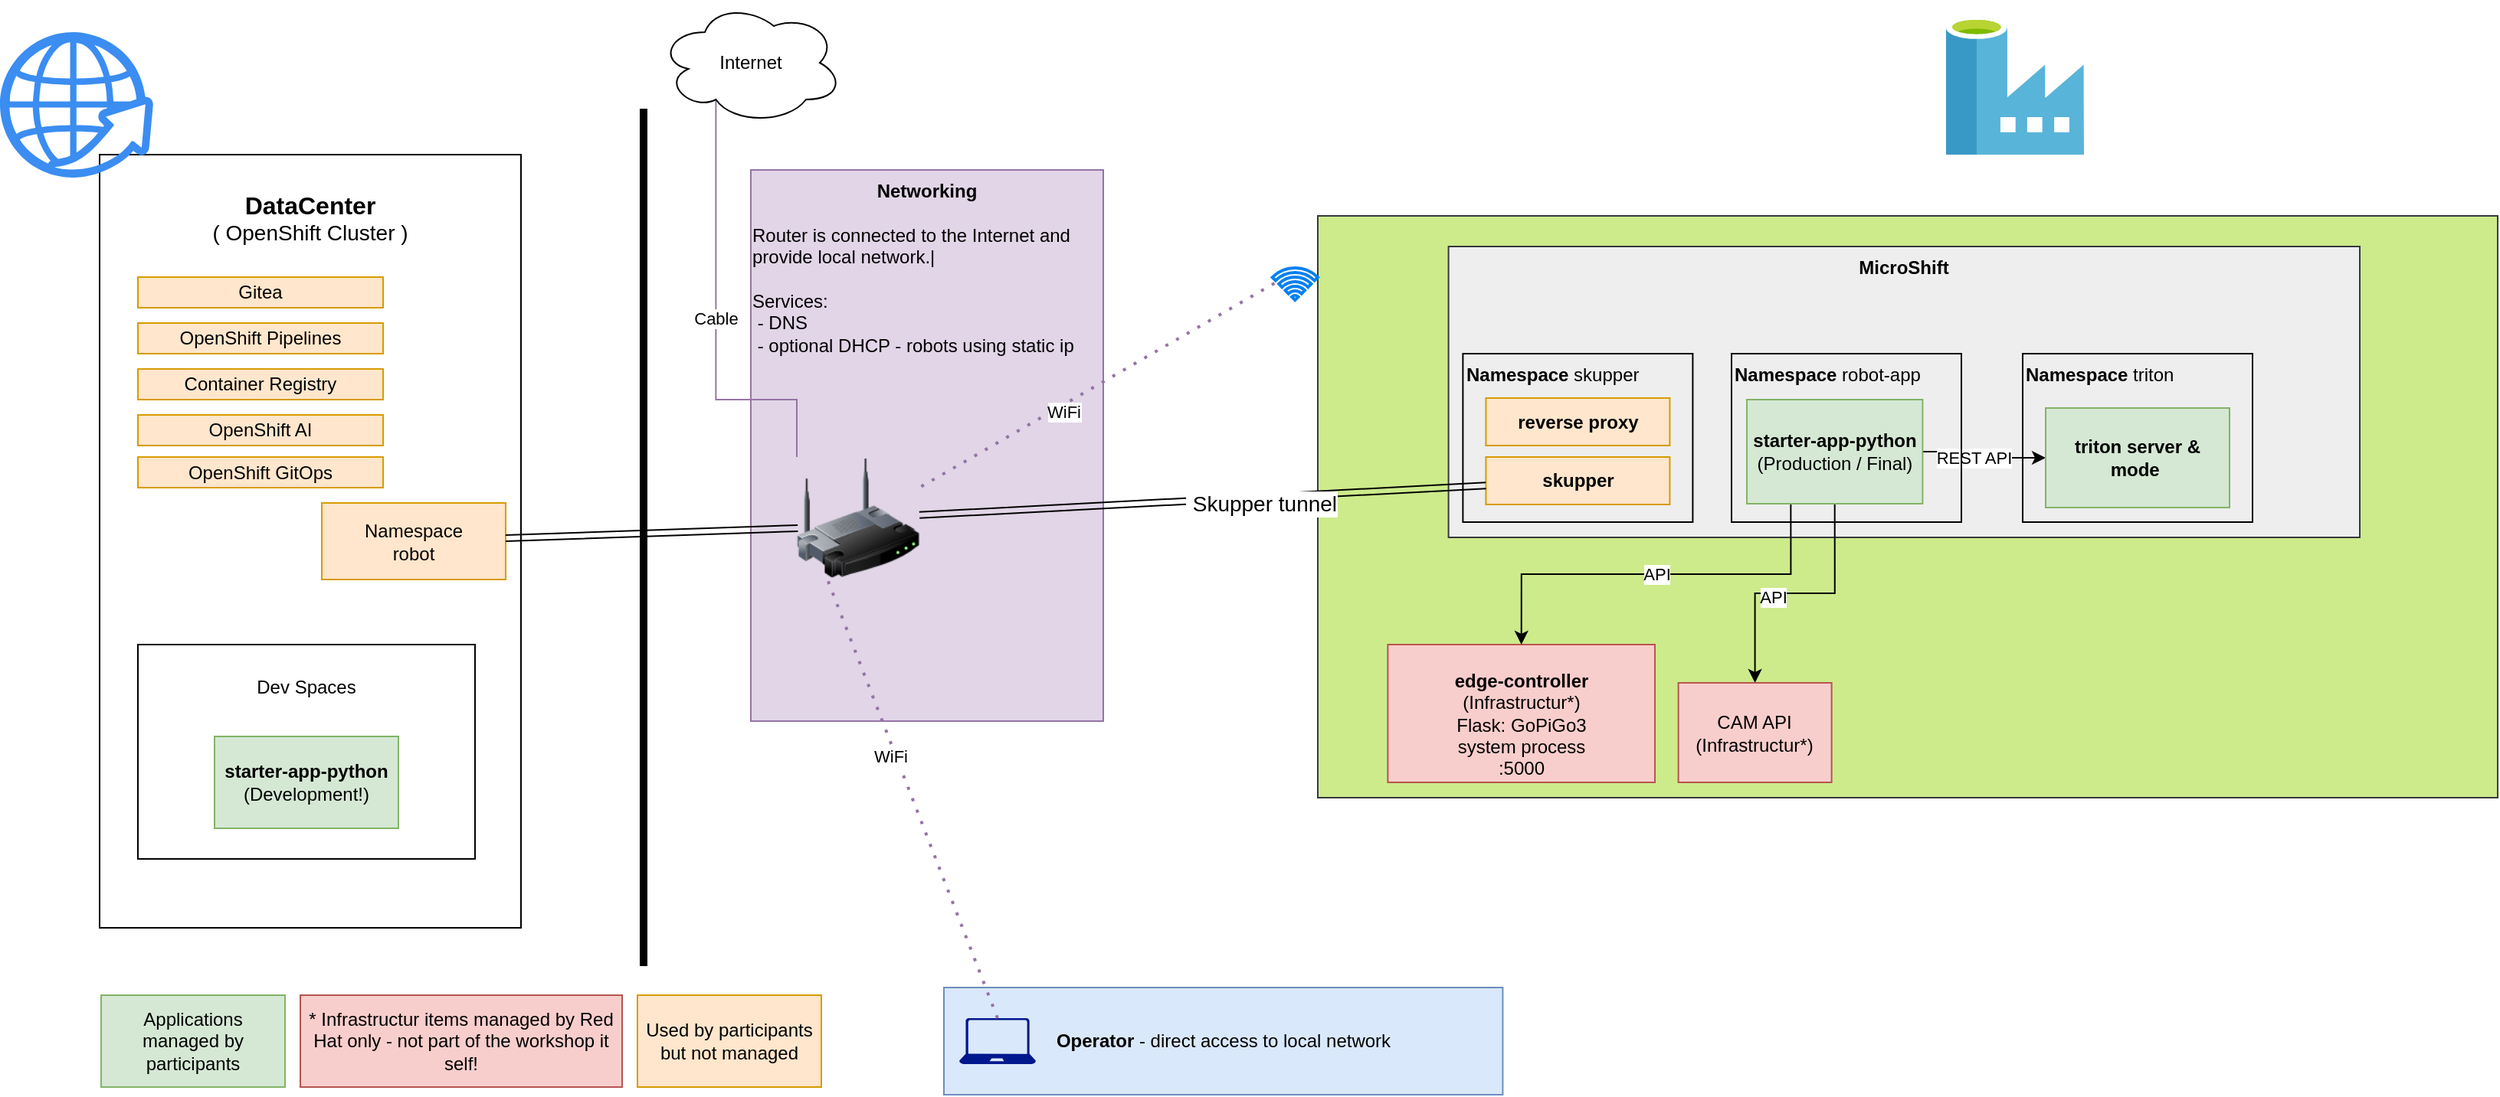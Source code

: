 <mxfile version="26.1.1">
  <diagram name="Page-1" id="Q07v23xAye6RxvADJUx6">
    <mxGraphModel dx="2050" dy="1190" grid="1" gridSize="10" guides="1" tooltips="1" connect="1" arrows="1" fold="1" page="1" pageScale="1" pageWidth="1169" pageHeight="827" math="0" shadow="0">
      <root>
        <mxCell id="0" />
        <mxCell id="1" parent="0" />
        <mxCell id="2NCrSsslIywnJmTF8YJs-2" value="" style="rounded=0;whiteSpace=wrap;html=1;fillColor=#cdeb8b;strokeColor=#36393d;" vertex="1" parent="1">
          <mxGeometry x="880" y="150" width="770" height="380" as="geometry" />
        </mxCell>
        <mxCell id="3bambesY4lkLLAI-RDyX-18" value="&lt;b&gt;Operator&lt;/b&gt; - direct access to local network" style="text;html=1;strokeColor=#6c8ebf;fillColor=#dae8fc;align=center;verticalAlign=middle;whiteSpace=wrap;rounded=0;" parent="1" vertex="1">
          <mxGeometry x="636" y="654" width="364.7" height="70" as="geometry" />
        </mxCell>
        <mxCell id="3bambesY4lkLLAI-RDyX-14" value="&lt;div&gt;&lt;div align=&quot;center&quot;&gt;&lt;b&gt;Networking&lt;/b&gt;&lt;br&gt;&lt;/div&gt;&lt;br&gt;&lt;div align=&quot;left&quot;&gt;Router is connected to the Internet and provide local network.|&lt;br&gt;&lt;br&gt;Services:&lt;/div&gt;&lt;div align=&quot;left&quot;&gt;&amp;nbsp;- DNS&lt;/div&gt;&lt;div align=&quot;left&quot;&gt;&amp;nbsp;- optional DHCP - robots using static ip&lt;br&gt;&lt;/div&gt;&lt;/div&gt;" style="text;html=1;strokeColor=#9673a6;fillColor=#e1d5e7;align=center;verticalAlign=top;whiteSpace=wrap;rounded=0;horizontal=1;" parent="1" vertex="1">
          <mxGeometry x="510" y="120" width="230" height="360" as="geometry" />
        </mxCell>
        <mxCell id="Y7x5n66CxU2vdpoZQT9u-1" value="&lt;div align=&quot;center&quot;&gt;&lt;font style=&quot;font-size: 14px;&quot;&gt;&lt;b&gt;&lt;br&gt;&lt;/b&gt;&lt;/font&gt;&lt;/div&gt;&lt;div style=&quot;font-size: 16px;&quot; align=&quot;center&quot;&gt;&lt;font style=&quot;font-size: 16px;&quot;&gt;&lt;b&gt;DataCenter&lt;/b&gt;&lt;/font&gt;&lt;/div&gt;&lt;div style=&quot;font-size: 14px;&quot; align=&quot;center&quot;&gt;&lt;font style=&quot;font-size: 14px;&quot;&gt;&lt;span style=&quot;&quot;&gt;( OpenShift Cluster )&lt;/span&gt;&lt;font style=&quot;font-size: 14px;&quot;&gt;&lt;br&gt;&lt;/font&gt;&lt;/font&gt;&lt;/div&gt;" style="rounded=0;whiteSpace=wrap;html=1;align=center;verticalAlign=top;" parent="1" vertex="1">
          <mxGeometry x="85" y="110" width="275" height="505" as="geometry" />
        </mxCell>
        <mxCell id="Y7x5n66CxU2vdpoZQT9u-2" value="" style="sketch=0;html=1;aspect=fixed;strokeColor=none;shadow=0;fillColor=#3B8DF1;verticalAlign=top;labelPosition=center;verticalLabelPosition=bottom;shape=mxgraph.gcp2.globe_world" parent="1" vertex="1">
          <mxGeometry x="20" y="30" width="100" height="95" as="geometry" />
        </mxCell>
        <mxCell id="Y7x5n66CxU2vdpoZQT9u-3" value="" style="endArrow=none;html=1;rounded=0;strokeWidth=5;" parent="1" edge="1">
          <mxGeometry width="50" height="50" relative="1" as="geometry">
            <mxPoint x="440" y="640" as="sourcePoint" />
            <mxPoint x="440" y="80" as="targetPoint" />
          </mxGeometry>
        </mxCell>
        <mxCell id="Y7x5n66CxU2vdpoZQT9u-7" value="Namespace&lt;br&gt;robot" style="rounded=0;whiteSpace=wrap;html=1;fillColor=#ffe6cc;strokeColor=#d79b00;" parent="1" vertex="1">
          <mxGeometry x="230" y="337.5" width="120" height="50" as="geometry" />
        </mxCell>
        <mxCell id="Y7x5n66CxU2vdpoZQT9u-9" value="" style="shape=image;html=1;verticalAlign=top;verticalLabelPosition=bottom;labelBackgroundColor=#ffffff;imageAspect=0;aspect=fixed;image=https://cdn1.iconfinder.com/data/icons/unicons-line-vol-5/24/robot-128.png" parent="1" vertex="1">
          <mxGeometry x="890" y="160" width="69" height="69" as="geometry" />
        </mxCell>
        <mxCell id="Y7x5n66CxU2vdpoZQT9u-14" value="&lt;div&gt;&lt;br&gt;&lt;/div&gt;&lt;div&gt;&lt;b&gt;edge-controller&lt;/b&gt;&lt;br&gt;&lt;/div&gt;(Infrastructur*)&lt;div&gt;Flask: GoPiGo3 &lt;br&gt;&lt;/div&gt;&lt;div&gt;system process&lt;/div&gt;&lt;div&gt;:5000&lt;br&gt;&lt;/div&gt;" style="rounded=0;whiteSpace=wrap;html=1;fillColor=#f8cecc;strokeColor=#b85450;" parent="1" vertex="1">
          <mxGeometry x="925.7" y="430" width="174.3" height="90" as="geometry" />
        </mxCell>
        <mxCell id="4Dibi0irPK0UU5uyRhIs-9" value="&lt;b&gt;MicroShift&lt;/b&gt;" style="rounded=0;whiteSpace=wrap;html=1;verticalAlign=top;fillColor=#eeeeee;strokeColor=#36393d;" parent="1" vertex="1">
          <mxGeometry x="965.3" y="170" width="594.7" height="190" as="geometry" />
        </mxCell>
        <mxCell id="4Dibi0irPK0UU5uyRhIs-18" style="edgeStyle=orthogonalEdgeStyle;rounded=0;orthogonalLoop=1;jettySize=auto;html=1;exitX=1;exitY=0.5;exitDx=0;exitDy=0;" parent="1" source="Y7x5n66CxU2vdpoZQT9u-15" target="aIdql1TslKtJQBLzpVFt-9" edge="1">
          <mxGeometry relative="1" as="geometry">
            <mxPoint x="1264" y="590.5" as="targetPoint" />
          </mxGeometry>
        </mxCell>
        <mxCell id="4Dibi0irPK0UU5uyRhIs-19" value="REST API" style="edgeLabel;html=1;align=center;verticalAlign=middle;resizable=0;points=[];" parent="4Dibi0irPK0UU5uyRhIs-18" vertex="1" connectable="0">
          <mxGeometry x="-0.217" y="-3" relative="1" as="geometry">
            <mxPoint y="1" as="offset" />
          </mxGeometry>
        </mxCell>
        <mxCell id="4Dibi0irPK0UU5uyRhIs-21" value="API" style="edgeStyle=orthogonalEdgeStyle;rounded=0;orthogonalLoop=1;jettySize=auto;html=1;exitX=0.25;exitY=1;exitDx=0;exitDy=0;entryX=0.5;entryY=0;entryDx=0;entryDy=0;endArrow=classic;endFill=1;startArrow=none;startFill=0;" parent="1" source="Y7x5n66CxU2vdpoZQT9u-15" target="Y7x5n66CxU2vdpoZQT9u-14" edge="1">
          <mxGeometry relative="1" as="geometry">
            <mxPoint x="891" y="645" as="targetPoint" />
          </mxGeometry>
        </mxCell>
        <mxCell id="4Dibi0irPK0UU5uyRhIs-23" style="edgeStyle=orthogonalEdgeStyle;rounded=0;orthogonalLoop=1;jettySize=auto;html=1;exitX=0.5;exitY=1;exitDx=0;exitDy=0;entryX=0.5;entryY=0;entryDx=0;entryDy=0;" parent="1" source="Y7x5n66CxU2vdpoZQT9u-15" target="4Dibi0irPK0UU5uyRhIs-22" edge="1">
          <mxGeometry relative="1" as="geometry" />
        </mxCell>
        <mxCell id="4Dibi0irPK0UU5uyRhIs-24" value="API" style="edgeLabel;html=1;align=center;verticalAlign=middle;resizable=0;points=[];" parent="4Dibi0irPK0UU5uyRhIs-23" vertex="1" connectable="0">
          <mxGeometry x="0.17" y="2" relative="1" as="geometry">
            <mxPoint as="offset" />
          </mxGeometry>
        </mxCell>
        <mxCell id="4Dibi0irPK0UU5uyRhIs-7" value="&lt;br&gt;Dev Spaces" style="rounded=0;whiteSpace=wrap;html=1;verticalAlign=top;" parent="1" vertex="1">
          <mxGeometry x="110" y="430" width="220" height="140" as="geometry" />
        </mxCell>
        <mxCell id="4Dibi0irPK0UU5uyRhIs-2" value="&lt;div&gt;&lt;b&gt;starter-app-python&lt;/b&gt;&lt;/div&gt;(Development!)" style="rounded=0;whiteSpace=wrap;html=1;fillColor=#d5e8d4;strokeColor=#82b366;" parent="1" vertex="1">
          <mxGeometry x="160" y="490" width="120" height="60" as="geometry" />
        </mxCell>
        <mxCell id="4Dibi0irPK0UU5uyRhIs-11" value="Gitea" style="rounded=0;whiteSpace=wrap;html=1;fillColor=#ffe6cc;strokeColor=#d79b00;" parent="1" vertex="1">
          <mxGeometry x="110" y="190" width="160" height="20" as="geometry" />
        </mxCell>
        <mxCell id="4Dibi0irPK0UU5uyRhIs-12" value="&lt;div&gt;OpenShift&amp;nbsp;&lt;span style=&quot;background-color: initial;&quot;&gt;Pipelines&lt;/span&gt;&lt;/div&gt;" style="rounded=0;whiteSpace=wrap;html=1;fillColor=#ffe6cc;strokeColor=#d79b00;" parent="1" vertex="1">
          <mxGeometry x="110" y="220" width="160" height="20" as="geometry" />
        </mxCell>
        <mxCell id="4Dibi0irPK0UU5uyRhIs-14" value="&lt;div&gt;Container&amp;nbsp;&lt;span style=&quot;background-color: initial;&quot;&gt;Registry&lt;/span&gt;&lt;/div&gt;" style="rounded=0;whiteSpace=wrap;html=1;fillColor=#ffe6cc;strokeColor=#d79b00;" parent="1" vertex="1">
          <mxGeometry x="110" y="250" width="160" height="20" as="geometry" />
        </mxCell>
        <mxCell id="4Dibi0irPK0UU5uyRhIs-15" value="" style="image;sketch=0;aspect=fixed;html=1;points=[];align=center;fontSize=12;image=img/lib/mscae/Data_Factory.svg;" parent="1" vertex="1">
          <mxGeometry x="1290" y="20" width="90" height="90" as="geometry" />
        </mxCell>
        <mxCell id="4Dibi0irPK0UU5uyRhIs-22" value="&lt;div&gt;CAM API&lt;/div&gt;&lt;div&gt;(Infrastructur*)&lt;br&gt;&lt;/div&gt;" style="rounded=0;whiteSpace=wrap;html=1;fillColor=#f8cecc;strokeColor=#b85450;" parent="1" vertex="1">
          <mxGeometry x="1115.3" y="455" width="100" height="65" as="geometry" />
        </mxCell>
        <mxCell id="4Dibi0irPK0UU5uyRhIs-26" value="Applications managed by participants" style="rounded=0;whiteSpace=wrap;html=1;fillColor=#d5e8d4;strokeColor=#82b366;" parent="1" vertex="1">
          <mxGeometry x="86" y="659" width="120" height="60" as="geometry" />
        </mxCell>
        <mxCell id="4Dibi0irPK0UU5uyRhIs-28" value="* Infrastructur items managed by Red Hat only - not part of the workshop it self!" style="rounded=0;whiteSpace=wrap;html=1;fillColor=#f8cecc;strokeColor=#b85450;" parent="1" vertex="1">
          <mxGeometry x="216" y="659" width="210" height="60" as="geometry" />
        </mxCell>
        <mxCell id="4Dibi0irPK0UU5uyRhIs-29" value="Used by participants but not managed" style="rounded=0;whiteSpace=wrap;html=1;fillColor=#ffe6cc;strokeColor=#d79b00;" parent="1" vertex="1">
          <mxGeometry x="436" y="659" width="120" height="60" as="geometry" />
        </mxCell>
        <mxCell id="3bambesY4lkLLAI-RDyX-2" value="" style="html=1;verticalLabelPosition=bottom;align=center;labelBackgroundColor=#ffffff;verticalAlign=top;strokeWidth=2;strokeColor=#0080F0;shadow=0;dashed=0;shape=mxgraph.ios7.icons.wifi;pointerEvents=1" parent="1" vertex="1">
          <mxGeometry x="850.3" y="184" width="29.7" height="21" as="geometry" />
        </mxCell>
        <mxCell id="3bambesY4lkLLAI-RDyX-6" value="" style="shape=link;html=1;rounded=0;entryX=0.008;entryY=0.581;entryDx=0;entryDy=0;entryPerimeter=0;" parent="1" source="Y7x5n66CxU2vdpoZQT9u-7" target="3bambesY4lkLLAI-RDyX-1" edge="1">
          <mxGeometry width="100" relative="1" as="geometry">
            <mxPoint x="350" y="336" as="sourcePoint" />
            <mxPoint x="682" y="344" as="targetPoint" />
          </mxGeometry>
        </mxCell>
        <mxCell id="3bambesY4lkLLAI-RDyX-1" value="" style="image;html=1;image=img/lib/clip_art/networking/Wireless_Router_128x128.png" parent="1" vertex="1">
          <mxGeometry x="540" y="307.5" width="80" height="80" as="geometry" />
        </mxCell>
        <mxCell id="3bambesY4lkLLAI-RDyX-8" value="" style="endArrow=none;dashed=1;html=1;dashPattern=1 3;strokeWidth=2;rounded=0;exitX=0.047;exitY=0.476;exitDx=0;exitDy=0;exitPerimeter=0;entryX=1;entryY=0.25;entryDx=0;entryDy=0;fillColor=#e1d5e7;strokeColor=#9673a6;" parent="1" source="3bambesY4lkLLAI-RDyX-2" target="3bambesY4lkLLAI-RDyX-1" edge="1">
          <mxGeometry width="50" height="50" relative="1" as="geometry">
            <mxPoint x="563" y="490" as="sourcePoint" />
            <mxPoint x="523" y="372.5" as="targetPoint" />
          </mxGeometry>
        </mxCell>
        <mxCell id="3bambesY4lkLLAI-RDyX-9" value="WiFi" style="edgeLabel;html=1;align=center;verticalAlign=middle;resizable=0;points=[];" parent="3bambesY4lkLLAI-RDyX-8" vertex="1" connectable="0">
          <mxGeometry x="0.209" y="4" relative="1" as="geometry">
            <mxPoint as="offset" />
          </mxGeometry>
        </mxCell>
        <mxCell id="3bambesY4lkLLAI-RDyX-10" value="Cable" style="endArrow=none;html=1;rounded=0;exitX=0;exitY=0;exitDx=0;exitDy=0;fillColor=#e1d5e7;strokeColor=#9673a6;edgeStyle=orthogonalEdgeStyle;entryX=0.31;entryY=0.8;entryDx=0;entryDy=0;entryPerimeter=0;" parent="1" source="3bambesY4lkLLAI-RDyX-1" edge="1" target="2NCrSsslIywnJmTF8YJs-3">
          <mxGeometry width="50" height="50" relative="1" as="geometry">
            <mxPoint x="560" y="250" as="sourcePoint" />
            <mxPoint x="900" y="110" as="targetPoint" />
            <Array as="points">
              <mxPoint x="540" y="270" />
              <mxPoint x="487" y="270" />
            </Array>
          </mxGeometry>
        </mxCell>
        <mxCell id="3bambesY4lkLLAI-RDyX-15" value="" style="sketch=0;aspect=fixed;pointerEvents=1;shadow=0;dashed=0;html=1;strokeColor=none;labelPosition=center;verticalLabelPosition=bottom;verticalAlign=top;align=center;fillColor=#00188D;shape=mxgraph.azure.laptop" parent="1" vertex="1">
          <mxGeometry x="646" y="674" width="50" height="30" as="geometry" />
        </mxCell>
        <mxCell id="3bambesY4lkLLAI-RDyX-16" value="" style="endArrow=none;dashed=1;html=1;dashPattern=1 3;strokeWidth=2;rounded=0;exitX=0.5;exitY=0;exitDx=0;exitDy=0;exitPerimeter=0;entryX=0.25;entryY=1;entryDx=0;entryDy=0;fillColor=#e1d5e7;strokeColor=#9673a6;" parent="1" source="3bambesY4lkLLAI-RDyX-15" target="3bambesY4lkLLAI-RDyX-1" edge="1">
          <mxGeometry width="50" height="50" relative="1" as="geometry">
            <mxPoint x="692" y="624" as="sourcePoint" />
            <mxPoint x="530" y="383" as="targetPoint" />
          </mxGeometry>
        </mxCell>
        <mxCell id="3bambesY4lkLLAI-RDyX-17" value="WiFi" style="edgeLabel;html=1;align=center;verticalAlign=middle;resizable=0;points=[];" parent="3bambesY4lkLLAI-RDyX-16" vertex="1" connectable="0">
          <mxGeometry x="0.209" y="4" relative="1" as="geometry">
            <mxPoint as="offset" />
          </mxGeometry>
        </mxCell>
        <mxCell id="aIdql1TslKtJQBLzpVFt-4" value="&lt;div&gt;OpenShift AI&lt;/div&gt;" style="rounded=0;whiteSpace=wrap;html=1;fillColor=#ffe6cc;strokeColor=#d79b00;" parent="1" vertex="1">
          <mxGeometry x="110" y="280" width="160" height="20" as="geometry" />
        </mxCell>
        <mxCell id="aIdql1TslKtJQBLzpVFt-5" value="&lt;b&gt;Namespace&amp;nbsp;&lt;/b&gt;robot-app" style="rounded=0;whiteSpace=wrap;html=1;align=left;verticalAlign=top;fillColor=none;" parent="1" vertex="1">
          <mxGeometry x="1150" y="240" width="150" height="110" as="geometry" />
        </mxCell>
        <mxCell id="Y7x5n66CxU2vdpoZQT9u-15" value="&lt;div&gt;&lt;b&gt;starter-app-python&lt;/b&gt;&lt;/div&gt;&lt;div&gt;(Production / Final)&lt;br&gt;&lt;/div&gt;" style="rounded=0;whiteSpace=wrap;html=1;fillColor=#d5e8d4;strokeColor=#82b366;" parent="1" vertex="1">
          <mxGeometry x="1160" y="270" width="114.7" height="68" as="geometry" />
        </mxCell>
        <mxCell id="aIdql1TslKtJQBLzpVFt-8" value="&lt;b&gt;Namespace &lt;/b&gt;triton" style="rounded=0;whiteSpace=wrap;html=1;align=left;verticalAlign=top;fillColor=none;" parent="1" vertex="1">
          <mxGeometry x="1340" y="240" width="150" height="110" as="geometry" />
        </mxCell>
        <mxCell id="aIdql1TslKtJQBLzpVFt-9" value="&lt;div&gt;&lt;span style=&quot;background-color: initial;&quot;&gt;&lt;b&gt;triton server &amp;amp; mode&amp;nbsp;&lt;/b&gt;&lt;/span&gt;&lt;br&gt;&lt;/div&gt;" style="rounded=0;whiteSpace=wrap;html=1;fillColor=#d5e8d4;strokeColor=#82b366;" parent="1" vertex="1">
          <mxGeometry x="1355" y="275.5" width="120" height="65" as="geometry" />
        </mxCell>
        <mxCell id="2NCrSsslIywnJmTF8YJs-3" value="Internet" style="ellipse;shape=cloud;whiteSpace=wrap;html=1;" vertex="1" parent="1">
          <mxGeometry x="450" y="10" width="120" height="80" as="geometry" />
        </mxCell>
        <mxCell id="2NCrSsslIywnJmTF8YJs-4" value="&lt;b&gt;Namespace &lt;/b&gt;skupper" style="rounded=0;whiteSpace=wrap;html=1;align=left;verticalAlign=top;fillColor=none;" vertex="1" parent="1">
          <mxGeometry x="974.7" y="240" width="150" height="110" as="geometry" />
        </mxCell>
        <mxCell id="2NCrSsslIywnJmTF8YJs-5" value="&lt;div&gt;&lt;span style=&quot;background-color: initial;&quot;&gt;&lt;b&gt;reverse proxy&lt;/b&gt;&lt;/span&gt;&lt;br&gt;&lt;/div&gt;" style="rounded=0;whiteSpace=wrap;html=1;fillColor=#ffe6cc;strokeColor=#d79b00;" vertex="1" parent="1">
          <mxGeometry x="989.7" y="269" width="120" height="31" as="geometry" />
        </mxCell>
        <mxCell id="2NCrSsslIywnJmTF8YJs-6" value="&lt;div&gt;&lt;span style=&quot;background-color: initial;&quot;&gt;&lt;b&gt;skupper&lt;/b&gt;&lt;/span&gt;&lt;br&gt;&lt;/div&gt;" style="rounded=0;whiteSpace=wrap;html=1;fillColor=#ffe6cc;strokeColor=#d79b00;" vertex="1" parent="1">
          <mxGeometry x="989.7" y="307.5" width="120" height="31" as="geometry" />
        </mxCell>
        <mxCell id="Y7x5n66CxU2vdpoZQT9u-5" value="" style="shape=link;html=1;rounded=0;" parent="1" source="3bambesY4lkLLAI-RDyX-1" edge="1" target="2NCrSsslIywnJmTF8YJs-6">
          <mxGeometry width="100" relative="1" as="geometry">
            <mxPoint x="510" y="400" as="sourcePoint" />
            <mxPoint x="790" y="390" as="targetPoint" />
          </mxGeometry>
        </mxCell>
        <mxCell id="4Dibi0irPK0UU5uyRhIs-1" value="&amp;nbsp;Skupper tunnel " style="edgeLabel;html=1;align=center;verticalAlign=middle;resizable=0;points=[];fontSize=14;" parent="Y7x5n66CxU2vdpoZQT9u-5" vertex="1" connectable="0">
          <mxGeometry x="0.202" y="-4" relative="1" as="geometry">
            <mxPoint as="offset" />
          </mxGeometry>
        </mxCell>
        <mxCell id="2NCrSsslIywnJmTF8YJs-8" value="&lt;div&gt;OpenShift GitOps&lt;/div&gt;" style="rounded=0;whiteSpace=wrap;html=1;fillColor=#ffe6cc;strokeColor=#d79b00;" vertex="1" parent="1">
          <mxGeometry x="110" y="307.5" width="160" height="20" as="geometry" />
        </mxCell>
        <mxCell id="2NCrSsslIywnJmTF8YJs-9" style="edgeStyle=orthogonalEdgeStyle;rounded=0;orthogonalLoop=1;jettySize=auto;html=1;exitX=0.5;exitY=1;exitDx=0;exitDy=0;" edge="1" parent="1" source="4Dibi0irPK0UU5uyRhIs-12" target="4Dibi0irPK0UU5uyRhIs-12">
          <mxGeometry relative="1" as="geometry" />
        </mxCell>
      </root>
    </mxGraphModel>
  </diagram>
</mxfile>
